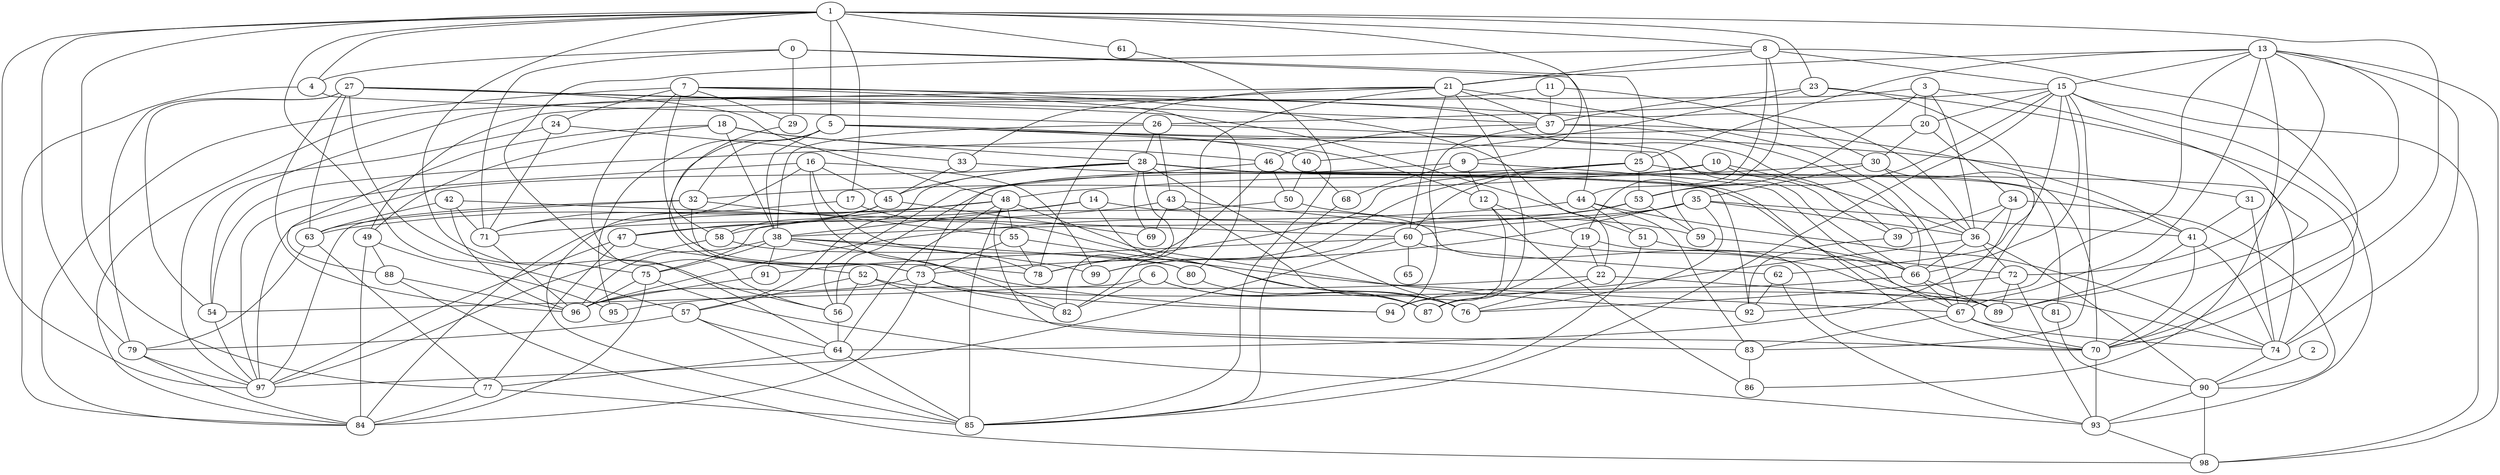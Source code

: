 strict graph "gnp_random_graph(100,0.06)" {
0;
1;
2;
3;
4;
5;
6;
7;
8;
9;
10;
11;
12;
13;
14;
15;
16;
17;
18;
19;
20;
21;
22;
23;
24;
25;
26;
27;
28;
29;
30;
31;
32;
33;
34;
35;
36;
37;
38;
39;
40;
41;
42;
43;
44;
45;
46;
47;
48;
49;
50;
51;
52;
53;
54;
55;
56;
57;
58;
59;
60;
61;
62;
63;
64;
65;
66;
67;
68;
69;
70;
71;
72;
73;
74;
75;
76;
77;
78;
79;
80;
81;
82;
83;
84;
85;
86;
87;
88;
89;
90;
91;
92;
93;
94;
95;
96;
97;
98;
99;
0 -- 25  [is_available=True, prob="0.473511623917"];
0 -- 71  [is_available=True, prob="0.971220820004"];
0 -- 4  [is_available=True, prob="0.173622784025"];
0 -- 29  [is_available=True, prob="1.0"];
0 -- 44  [is_available=True, prob="0.917919512511"];
1 -- 97  [is_available=True, prob="1.0"];
1 -- 4  [is_available=True, prob="0.282077571619"];
1 -- 5  [is_available=True, prob="0.610527694647"];
1 -- 70  [is_available=True, prob="0.879928984026"];
1 -- 8  [is_available=True, prob="1.0"];
1 -- 9  [is_available=True, prob="0.0176051997306"];
1 -- 77  [is_available=True, prob="1.0"];
1 -- 79  [is_available=True, prob="0.14670561317"];
1 -- 17  [is_available=True, prob="0.553553623587"];
1 -- 23  [is_available=True, prob="1.0"];
1 -- 56  [is_available=True, prob="0.336131859015"];
1 -- 57  [is_available=True, prob="0.559828834304"];
1 -- 61  [is_available=True, prob="1.0"];
2 -- 90  [is_available=True, prob="0.0495472079514"];
3 -- 36  [is_available=True, prob="1.0"];
3 -- 20  [is_available=True, prob="1.0"];
3 -- 53  [is_available=True, prob="0.00457871425444"];
3 -- 70  [is_available=True, prob="0.0760514191338"];
3 -- 49  [is_available=True, prob="0.109140908381"];
4 -- 26  [is_available=True, prob="0.889228230349"];
4 -- 84  [is_available=True, prob="0.487087544196"];
5 -- 32  [is_available=True, prob="0.422147300087"];
5 -- 38  [is_available=True, prob="0.0400214419741"];
5 -- 40  [is_available=True, prob="0.411769688522"];
5 -- 73  [is_available=True, prob="0.608470976963"];
5 -- 95  [is_available=True, prob="0.329562098034"];
5 -- 12  [is_available=True, prob="0.0990539836258"];
5 -- 59  [is_available=True, prob="1.0"];
5 -- 31  [is_available=True, prob="0.553917543285"];
6 -- 82  [is_available=True, prob="0.849102722477"];
6 -- 76  [is_available=True, prob="0.0861265530909"];
6 -- 54  [is_available=True, prob="0.640119215078"];
6 -- 87  [is_available=True, prob="0.848839708914"];
7 -- 39  [is_available=True, prob="0.689754935773"];
7 -- 78  [is_available=True, prob="0.0764811072043"];
7 -- 80  [is_available=True, prob="0.828995208349"];
7 -- 56  [is_available=True, prob="0.839516238763"];
7 -- 84  [is_available=True, prob="0.727729710646"];
7 -- 22  [is_available=True, prob="0.0222154982733"];
7 -- 24  [is_available=True, prob="0.809943147043"];
7 -- 29  [is_available=True, prob="1.0"];
8 -- 64  [is_available=True, prob="0.764553496953"];
8 -- 70  [is_available=True, prob="0.465068039339"];
8 -- 44  [is_available=True, prob="0.794267616529"];
8 -- 15  [is_available=True, prob="0.136152796026"];
8 -- 19  [is_available=True, prob="0.988128198392"];
8 -- 21  [is_available=True, prob="0.124716968203"];
9 -- 68  [is_available=True, prob="0.411317414159"];
9 -- 66  [is_available=True, prob="0.224682714872"];
9 -- 12  [is_available=True, prob="1.0"];
9 -- 73  [is_available=True, prob="0.579783990625"];
10 -- 32  [is_available=True, prob="0.728636235988"];
10 -- 60  [is_available=True, prob="0.347986634359"];
10 -- 36  [is_available=True, prob="0.397364521526"];
10 -- 39  [is_available=True, prob="0.867688741813"];
11 -- 54  [is_available=True, prob="0.280952980437"];
11 -- 37  [is_available=True, prob="0.709093574479"];
11 -- 30  [is_available=True, prob="0.521298744828"];
12 -- 19  [is_available=True, prob="1.0"];
12 -- 94  [is_available=True, prob="0.971007779383"];
12 -- 86  [is_available=True, prob="0.897806282254"];
13 -- 98  [is_available=True, prob="0.569639835424"];
13 -- 67  [is_available=True, prob="0.797999620819"];
13 -- 72  [is_available=True, prob="1.0"];
13 -- 74  [is_available=True, prob="0.353370774612"];
13 -- 15  [is_available=True, prob="0.940940792744"];
13 -- 21  [is_available=True, prob="0.543692463453"];
13 -- 86  [is_available=True, prob="0.442598063263"];
13 -- 89  [is_available=True, prob="0.886550462359"];
13 -- 25  [is_available=True, prob="0.0805853610691"];
13 -- 92  [is_available=True, prob="0.680000487999"];
14 -- 58  [is_available=True, prob="1.0"];
14 -- 70  [is_available=True, prob="0.941422981289"];
14 -- 38  [is_available=True, prob="0.371612484878"];
14 -- 87  [is_available=True, prob="1.0"];
15 -- 66  [is_available=True, prob="0.0314218995102"];
15 -- 98  [is_available=True, prob="0.884251617468"];
15 -- 83  [is_available=True, prob="0.372433837278"];
15 -- 20  [is_available=True, prob="0.517133275996"];
15 -- 53  [is_available=True, prob="1.0"];
15 -- 26  [is_available=True, prob="1.0"];
15 -- 93  [is_available=True, prob="1.0"];
15 -- 62  [is_available=True, prob="0.335892624694"];
15 -- 85  [is_available=True, prob="0.0761086339199"];
16 -- 97  [is_available=True, prob="0.155953127234"];
16 -- 99  [is_available=True, prob="0.348822069815"];
16 -- 71  [is_available=True, prob="0.32762648334"];
16 -- 45  [is_available=True, prob="1.0"];
16 -- 78  [is_available=True, prob="0.87106066609"];
16 -- 82  [is_available=True, prob="0.209628172164"];
17 -- 76  [is_available=True, prob="0.411983260108"];
17 -- 71  [is_available=True, prob="0.271039427911"];
18 -- 88  [is_available=True, prob="0.852648579237"];
18 -- 49  [is_available=True, prob="0.326340647223"];
18 -- 28  [is_available=True, prob="0.376503174795"];
18 -- 46  [is_available=True, prob="0.372924255001"];
18 -- 38  [is_available=True, prob="0.326606154675"];
19 -- 74  [is_available=True, prob="0.265367581368"];
19 -- 94  [is_available=True, prob="0.0486875640676"];
19 -- 22  [is_available=True, prob="0.102050996953"];
20 -- 34  [is_available=True, prob="0.169646990311"];
20 -- 54  [is_available=True, prob="0.819883458613"];
20 -- 30  [is_available=True, prob="0.0889205975398"];
21 -- 33  [is_available=True, prob="0.00620094963319"];
21 -- 67  [is_available=True, prob="0.832721158205"];
21 -- 37  [is_available=True, prob="1.0"];
21 -- 78  [is_available=True, prob="0.695411852487"];
21 -- 82  [is_available=True, prob="0.645873671001"];
21 -- 84  [is_available=True, prob="0.369002297679"];
21 -- 87  [is_available=True, prob="1.0"];
21 -- 60  [is_available=True, prob="1.0"];
22 -- 89  [is_available=True, prob="0.288012609362"];
22 -- 95  [is_available=True, prob="0.510463811656"];
22 -- 76  [is_available=True, prob="1.0"];
23 -- 40  [is_available=True, prob="1.0"];
23 -- 74  [is_available=True, prob="1.0"];
23 -- 67  [is_available=True, prob="0.674436071422"];
23 -- 37  [is_available=True, prob="0.936868208822"];
24 -- 33  [is_available=True, prob="0.640490978824"];
24 -- 71  [is_available=True, prob="1.0"];
24 -- 97  [is_available=True, prob="1.0"];
25 -- 99  [is_available=True, prob="0.777118071767"];
25 -- 41  [is_available=True, prob="0.831614208677"];
25 -- 78  [is_available=True, prob="0.128185212763"];
25 -- 53  [is_available=True, prob="0.490602399043"];
25 -- 56  [is_available=True, prob="0.440869000371"];
26 -- 66  [is_available=True, prob="1.0"];
26 -- 38  [is_available=True, prob="1.0"];
26 -- 43  [is_available=True, prob="0.688801817534"];
26 -- 28  [is_available=True, prob="0.839655774251"];
27 -- 96  [is_available=True, prob="0.56737030869"];
27 -- 36  [is_available=True, prob="0.124440799992"];
27 -- 37  [is_available=True, prob="0.238052685425"];
27 -- 75  [is_available=True, prob="1.0"];
27 -- 79  [is_available=True, prob="1.0"];
27 -- 48  [is_available=True, prob="0.947628478035"];
27 -- 51  [is_available=True, prob="0.44726005045"];
27 -- 54  [is_available=True, prob="0.403412630753"];
27 -- 63  [is_available=True, prob="0.150182691888"];
28 -- 97  [is_available=True, prob="0.090296775582"];
28 -- 82  [is_available=True, prob="0.711775622089"];
28 -- 69  [is_available=True, prob="0.301006912421"];
28 -- 70  [is_available=True, prob="0.251011422974"];
28 -- 74  [is_available=True, prob="0.15041870901"];
28 -- 76  [is_available=True, prob="0.458822001213"];
28 -- 45  [is_available=True, prob="0.598089700187"];
28 -- 57  [is_available=True, prob="0.519100464736"];
28 -- 92  [is_available=True, prob="0.136675965079"];
29 -- 58  [is_available=True, prob="0.888683759554"];
30 -- 35  [is_available=True, prob="0.0981571475361"];
30 -- 36  [is_available=True, prob="0.770793017616"];
30 -- 70  [is_available=True, prob="0.533981584757"];
30 -- 48  [is_available=True, prob="0.178342622311"];
31 -- 41  [is_available=True, prob="0.764131171086"];
31 -- 74  [is_available=True, prob="0.211705940533"];
32 -- 97  [is_available=True, prob="0.749239374578"];
32 -- 73  [is_available=True, prob="0.125725677169"];
32 -- 55  [is_available=True, prob="0.706086524515"];
32 -- 63  [is_available=True, prob="1.0"];
33 -- 67  [is_available=True, prob="0.748987557272"];
33 -- 45  [is_available=True, prob="1.0"];
34 -- 64  [is_available=True, prob="0.168726861115"];
34 -- 36  [is_available=True, prob="0.411192022134"];
34 -- 90  [is_available=True, prob="0.710041034593"];
34 -- 39  [is_available=True, prob="0.376912391972"];
35 -- 36  [is_available=True, prob="0.443206698788"];
35 -- 38  [is_available=True, prob="1.0"];
35 -- 41  [is_available=True, prob="0.0746980959803"];
35 -- 76  [is_available=True, prob="0.635021673978"];
35 -- 73  [is_available=True, prob="0.582216054334"];
35 -- 60  [is_available=True, prob="1.0"];
36 -- 72  [is_available=True, prob="0.368766180948"];
36 -- 66  [is_available=True, prob="0.992317132472"];
36 -- 94  [is_available=True, prob="0.459688324378"];
36 -- 90  [is_available=True, prob="0.697463653596"];
37 -- 66  [is_available=True, prob="0.0461740098851"];
37 -- 41  [is_available=True, prob="0.595167834994"];
37 -- 46  [is_available=True, prob="1.0"];
37 -- 94  [is_available=True, prob="0.991129894233"];
38 -- 96  [is_available=True, prob="0.6413174623"];
38 -- 75  [is_available=True, prob="0.91041460768"];
38 -- 80  [is_available=True, prob="0.455819653634"];
38 -- 99  [is_available=True, prob="1.0"];
38 -- 91  [is_available=True, prob="0.141120613712"];
38 -- 94  [is_available=True, prob="1.0"];
39 -- 92  [is_available=True, prob="0.00288545943367"];
40 -- 50  [is_available=True, prob="0.18185166202"];
40 -- 68  [is_available=True, prob="1.0"];
41 -- 70  [is_available=True, prob="1.0"];
41 -- 74  [is_available=True, prob="0.530937431511"];
41 -- 89  [is_available=True, prob="0.417765059112"];
42 -- 96  [is_available=True, prob="0.833896102799"];
42 -- 71  [is_available=True, prob="1.0"];
42 -- 60  [is_available=True, prob="1.0"];
42 -- 63  [is_available=True, prob="0.925665155629"];
43 -- 89  [is_available=True, prob="1.0"];
43 -- 76  [is_available=True, prob="0.81642524597"];
43 -- 69  [is_available=True, prob="0.345019282736"];
43 -- 71  [is_available=True, prob="0.987221465269"];
44 -- 83  [is_available=True, prob="0.70437031233"];
44 -- 74  [is_available=True, prob="0.807714677897"];
44 -- 47  [is_available=True, prob="0.0257489491414"];
44 -- 51  [is_available=True, prob="0.129095348216"];
45 -- 69  [is_available=True, prob="0.871638376151"];
45 -- 47  [is_available=True, prob="0.610600162602"];
45 -- 85  [is_available=True, prob="0.516080976182"];
45 -- 58  [is_available=True, prob="0.825822135951"];
46 -- 50  [is_available=True, prob="0.00310371666841"];
46 -- 78  [is_available=True, prob="0.48133328188"];
46 -- 81  [is_available=True, prob="0.220488320937"];
46 -- 56  [is_available=True, prob="0.766644069969"];
47 -- 52  [is_available=True, prob="1.0"];
47 -- 97  [is_available=True, prob="0.887040669501"];
47 -- 77  [is_available=True, prob="0.654094298528"];
48 -- 64  [is_available=True, prob="0.962501199768"];
48 -- 75  [is_available=True, prob="0.689444337853"];
48 -- 83  [is_available=True, prob="0.296595568217"];
48 -- 85  [is_available=True, prob="0.787566160383"];
48 -- 55  [is_available=True, prob="1.0"];
48 -- 92  [is_available=True, prob="0.498191203587"];
48 -- 63  [is_available=True, prob="0.294208930923"];
49 -- 88  [is_available=True, prob="0.0590865544333"];
49 -- 84  [is_available=True, prob="1.0"];
49 -- 95  [is_available=True, prob="1.0"];
50 -- 59  [is_available=True, prob="1.0"];
50 -- 84  [is_available=True, prob="0.154497204601"];
51 -- 72  [is_available=True, prob="0.969868454456"];
51 -- 85  [is_available=True, prob="0.274126043704"];
52 -- 56  [is_available=True, prob="0.0292737794832"];
52 -- 57  [is_available=True, prob="0.86899557151"];
52 -- 81  [is_available=True, prob="0.36002847164"];
52 -- 70  [is_available=True, prob="1.0"];
53 -- 96  [is_available=True, prob="0.463388299233"];
53 -- 99  [is_available=True, prob="0.184556625246"];
53 -- 59  [is_available=True, prob="1.0"];
54 -- 97  [is_available=True, prob="0.177684796608"];
55 -- 67  [is_available=True, prob="1.0"];
55 -- 78  [is_available=True, prob="1.0"];
55 -- 73  [is_available=True, prob="1.0"];
56 -- 64  [is_available=True, prob="1.0"];
57 -- 64  [is_available=True, prob="0.217584915774"];
57 -- 79  [is_available=True, prob="0.7460399114"];
57 -- 85  [is_available=True, prob="1.0"];
58 -- 80  [is_available=True, prob="0.586162019795"];
58 -- 97  [is_available=True, prob="1.0"];
59 -- 66  [is_available=True, prob="0.894363843874"];
60 -- 65  [is_available=True, prob="0.531402345947"];
60 -- 97  [is_available=True, prob="0.0908727129464"];
60 -- 91  [is_available=True, prob="0.522453697125"];
60 -- 62  [is_available=True, prob="0.760568252595"];
61 -- 85  [is_available=True, prob="0.441661872991"];
62 -- 92  [is_available=True, prob="1.0"];
62 -- 93  [is_available=True, prob="0.353106267339"];
63 -- 77  [is_available=True, prob="0.936252750508"];
63 -- 79  [is_available=True, prob="0.991087364958"];
64 -- 77  [is_available=True, prob="1.0"];
64 -- 85  [is_available=True, prob="1.0"];
66 -- 67  [is_available=True, prob="1.0"];
66 -- 87  [is_available=True, prob="0.69321393075"];
66 -- 89  [is_available=True, prob="1.0"];
67 -- 70  [is_available=True, prob="0.900703920393"];
67 -- 74  [is_available=True, prob="0.149426748382"];
67 -- 83  [is_available=True, prob="1.0"];
68 -- 85  [is_available=True, prob="0.0328651820159"];
70 -- 93  [is_available=True, prob="1.0"];
71 -- 96  [is_available=True, prob="0.0963143505936"];
72 -- 76  [is_available=True, prob="0.76459842596"];
72 -- 89  [is_available=True, prob="0.5651943554"];
72 -- 93  [is_available=True, prob="0.698381134011"];
73 -- 96  [is_available=True, prob="0.031224312145"];
73 -- 82  [is_available=True, prob="0.944676015051"];
73 -- 84  [is_available=True, prob="1.0"];
73 -- 94  [is_available=True, prob="0.955913851269"];
74 -- 90  [is_available=True, prob="0.796335993918"];
75 -- 96  [is_available=True, prob="0.159640977127"];
75 -- 84  [is_available=True, prob="0.30091243845"];
75 -- 93  [is_available=True, prob="1.0"];
77 -- 84  [is_available=True, prob="0.817563632293"];
77 -- 85  [is_available=True, prob="0.325281728094"];
79 -- 97  [is_available=True, prob="1.0"];
79 -- 84  [is_available=True, prob="0.910151457752"];
80 -- 87  [is_available=True, prob="0.773195445572"];
81 -- 90  [is_available=True, prob="1.0"];
83 -- 86  [is_available=True, prob="1.0"];
88 -- 96  [is_available=True, prob="0.740606447534"];
88 -- 98  [is_available=True, prob="0.559038275144"];
90 -- 98  [is_available=True, prob="0.761851716118"];
90 -- 93  [is_available=True, prob="0.468749941719"];
91 -- 96  [is_available=True, prob="1.0"];
93 -- 98  [is_available=True, prob="0.585122049278"];
}
